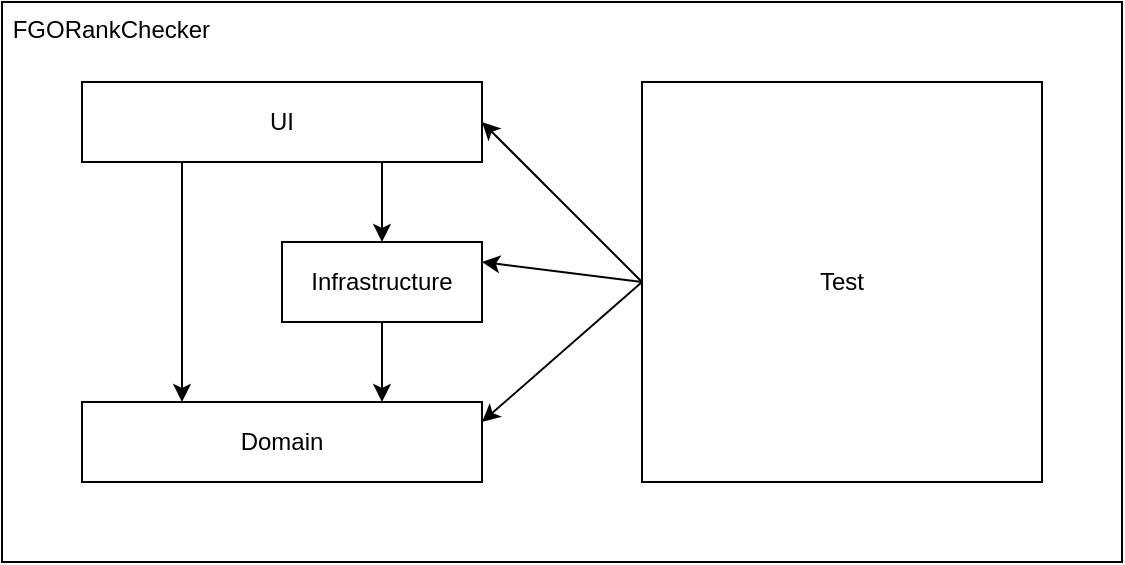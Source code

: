 <mxfile>
    <diagram id="TSd_D6Wv-OoS0RUH5zUA" name="ページ1">
        <mxGraphModel dx="89" dy="815" grid="1" gridSize="10" guides="1" tooltips="1" connect="1" arrows="1" fold="1" page="1" pageScale="1" pageWidth="827" pageHeight="1169" math="0" shadow="0">
            <root>
                <mxCell id="0"/>
                <mxCell id="1" value="ソリューション" parent="0"/>
                <mxCell id="2" value="&amp;nbsp;&lt;span style=&quot;background-color: transparent;&quot;&gt;FGORankChecker&lt;/span&gt;" style="rounded=0;whiteSpace=wrap;html=1;fontColor=default;align=left;verticalAlign=top;" parent="1" vertex="1">
                    <mxGeometry x="40" y="40" width="560" height="280" as="geometry"/>
                </mxCell>
                <mxCell id="33" value="&lt;span style=&quot;&quot;&gt;Infrastructure&lt;/span&gt;" style="rounded=0;whiteSpace=wrap;html=1;fillColor=none;fontColor=default;" parent="1" vertex="1">
                    <mxGeometry x="180" y="160" width="100" height="40" as="geometry"/>
                </mxCell>
                <mxCell id="35" style="edgeStyle=none;html=1;exitX=0.25;exitY=1;exitDx=0;exitDy=0;entryX=0.25;entryY=0;entryDx=0;entryDy=0;" parent="1" source="27" target="28" edge="1">
                    <mxGeometry relative="1" as="geometry">
                        <mxPoint x="370" y="110" as="sourcePoint"/>
                        <mxPoint x="290" y="110" as="targetPoint"/>
                    </mxGeometry>
                </mxCell>
                <mxCell id="36" style="edgeStyle=none;html=1;exitX=0.75;exitY=1;exitDx=0;exitDy=0;" parent="1" source="27" target="33" edge="1">
                    <mxGeometry relative="1" as="geometry">
                        <mxPoint x="150" y="120" as="sourcePoint"/>
                        <mxPoint x="150" y="240" as="targetPoint"/>
                    </mxGeometry>
                </mxCell>
                <mxCell id="40" style="edgeStyle=none;html=1;exitX=0.5;exitY=1;exitDx=0;exitDy=0;entryX=0.75;entryY=0;entryDx=0;entryDy=0;" parent="1" source="33" target="28" edge="1">
                    <mxGeometry relative="1" as="geometry">
                        <mxPoint x="229.55" y="200" as="sourcePoint"/>
                        <mxPoint x="229.55" y="240" as="targetPoint"/>
                    </mxGeometry>
                </mxCell>
                <mxCell id="41" style="edgeStyle=none;html=1;exitX=0;exitY=0.5;exitDx=0;exitDy=0;entryX=1;entryY=0.25;entryDx=0;entryDy=0;" parent="1" source="29" target="33" edge="1">
                    <mxGeometry relative="1" as="geometry">
                        <mxPoint x="370" y="110" as="sourcePoint"/>
                        <mxPoint x="290" y="110" as="targetPoint"/>
                    </mxGeometry>
                </mxCell>
                <mxCell id="42" style="edgeStyle=none;html=1;exitX=0;exitY=0.5;exitDx=0;exitDy=0;entryX=1;entryY=0.25;entryDx=0;entryDy=0;" parent="1" source="29" target="28" edge="1">
                    <mxGeometry relative="1" as="geometry">
                        <mxPoint x="370" y="110" as="sourcePoint"/>
                        <mxPoint x="290" y="180" as="targetPoint"/>
                    </mxGeometry>
                </mxCell>
                <mxCell id="23" value="プロジェクト" style="" parent="0"/>
                <mxCell id="27" value="&lt;span style=&quot;&quot;&gt;UI&lt;/span&gt;" style="rounded=0;whiteSpace=wrap;html=1;fillColor=none;fontColor=default;" parent="23" vertex="1">
                    <mxGeometry x="80" y="80" width="200" height="40" as="geometry"/>
                </mxCell>
                <mxCell id="28" value="&lt;span style=&quot;&quot;&gt;Domain&lt;/span&gt;" style="rounded=0;whiteSpace=wrap;html=1;fillColor=none;fontColor=light-dark(#000000,#FFFFFF);" parent="23" vertex="1">
                    <mxGeometry x="80" y="240" width="200" height="40" as="geometry"/>
                </mxCell>
                <mxCell id="29" value="&lt;div&gt;&lt;span style=&quot;background-color: transparent;&quot;&gt;Test&lt;/span&gt;&lt;br&gt;&lt;/div&gt;" style="rounded=0;whiteSpace=wrap;html=1;fillColor=none;fontColor=default;" parent="23" vertex="1">
                    <mxGeometry x="360" y="80" width="200" height="200" as="geometry"/>
                </mxCell>
                <mxCell id="30" style="edgeStyle=none;html=1;exitX=0;exitY=0.5;exitDx=0;exitDy=0;entryX=1;entryY=0.5;entryDx=0;entryDy=0;" parent="23" source="29" target="27" edge="1">
                    <mxGeometry relative="1" as="geometry">
                        <mxPoint x="400" y="110" as="sourcePoint"/>
                        <mxPoint x="350" y="110" as="targetPoint"/>
                    </mxGeometry>
                </mxCell>
            </root>
        </mxGraphModel>
    </diagram>
</mxfile>